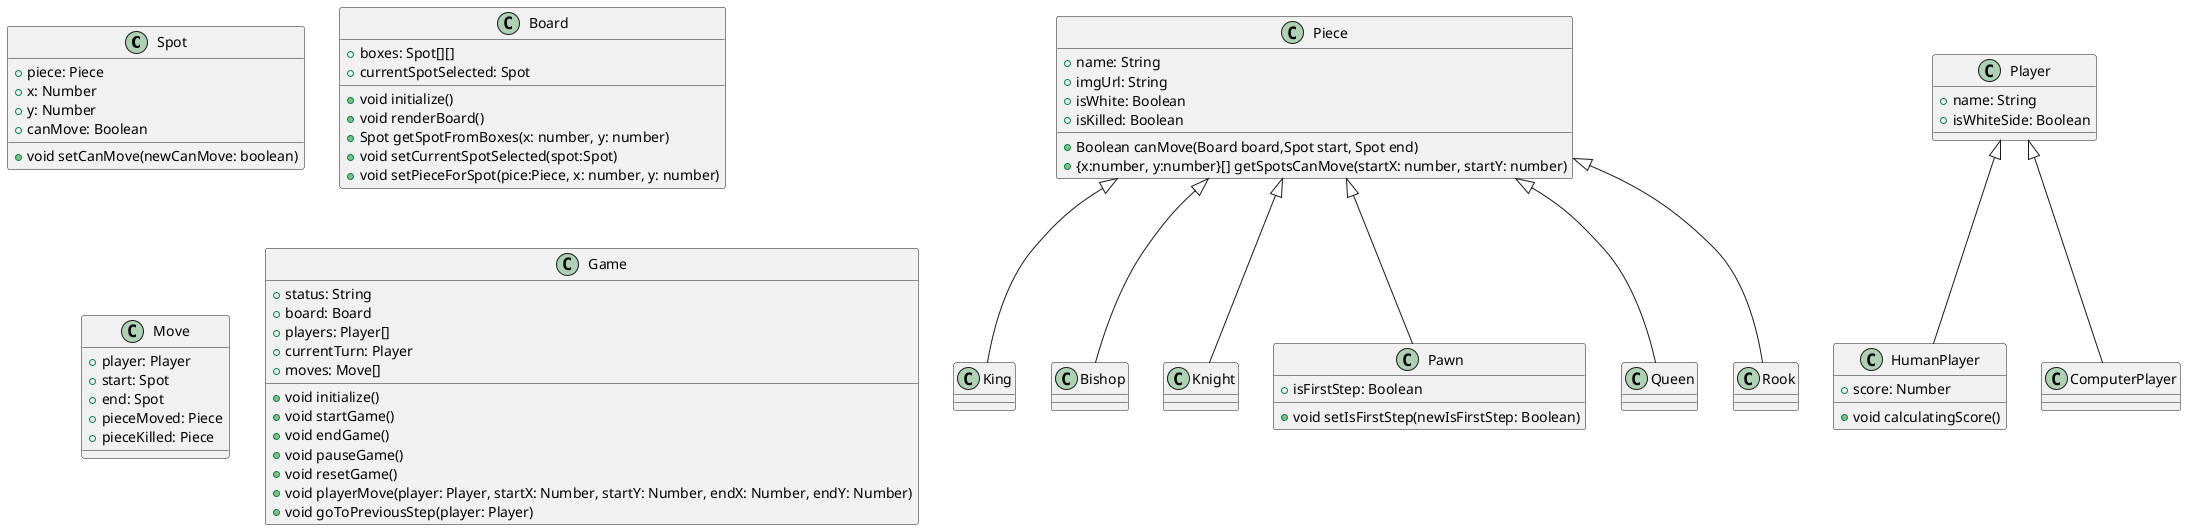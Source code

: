 @startuml
class Spot{
  + piece: Piece
  + x: Number
  + y: Number
  + canMove: Boolean
  + void setCanMove(newCanMove: boolean)
}

class Board{
  +boxes: Spot[][]
  +currentSpotSelected: Spot

  +void initialize()
  +void renderBoard()
  +Spot getSpotFromBoxes(x: number, y: number)
  +void setCurrentSpotSelected(spot:Spot)
  +void setPieceForSpot(pice:Piece, x: number, y: number)

}

class Piece{
  + name: String
  + imgUrl: String
  + isWhite: Boolean
  + isKilled: Boolean
  + Boolean canMove(Board board,Spot start, Spot end)
  + {x:number, y:number}[] getSpotsCanMove(startX: number, startY: number)
}

class Move{
  + player: Player
  + start: Spot
  + end: Spot
  + pieceMoved: Piece
  + pieceKilled: Piece
}

class Game{
  + status: String
  + board: Board
  + players: Player[]
  + currentTurn: Player
  + moves: Move[]

  + void initialize()
  + void startGame()
  + void endGame()
  + void pauseGame()
  + void resetGame()
  + void playerMove(player: Player, startX: Number, startY: Number, endX: Number, endY: Number)
  + void goToPreviousStep(player: Player)
}

class Player{
  + name: String
  + isWhiteSide: Boolean
}

class HumanPlayer{
  + score: Number
  + void calculatingScore()
}

class ComputerPlayer{}


class King{}
class Bishop{}
class Knight{}
class Pawn{
  + isFirstStep: Boolean
  + void setIsFirstStep(newIsFirstStep: Boolean)
}
class Queen{}
class Rook{}





Piece <|-- King
Piece <|-- Bishop
Piece <|-- Knight
Piece <|-- Pawn
Piece <|-- Queen
Piece <|-- Rook

Player <|-- HumanPlayer
Player <|-- ComputerPlayer

@enduml
